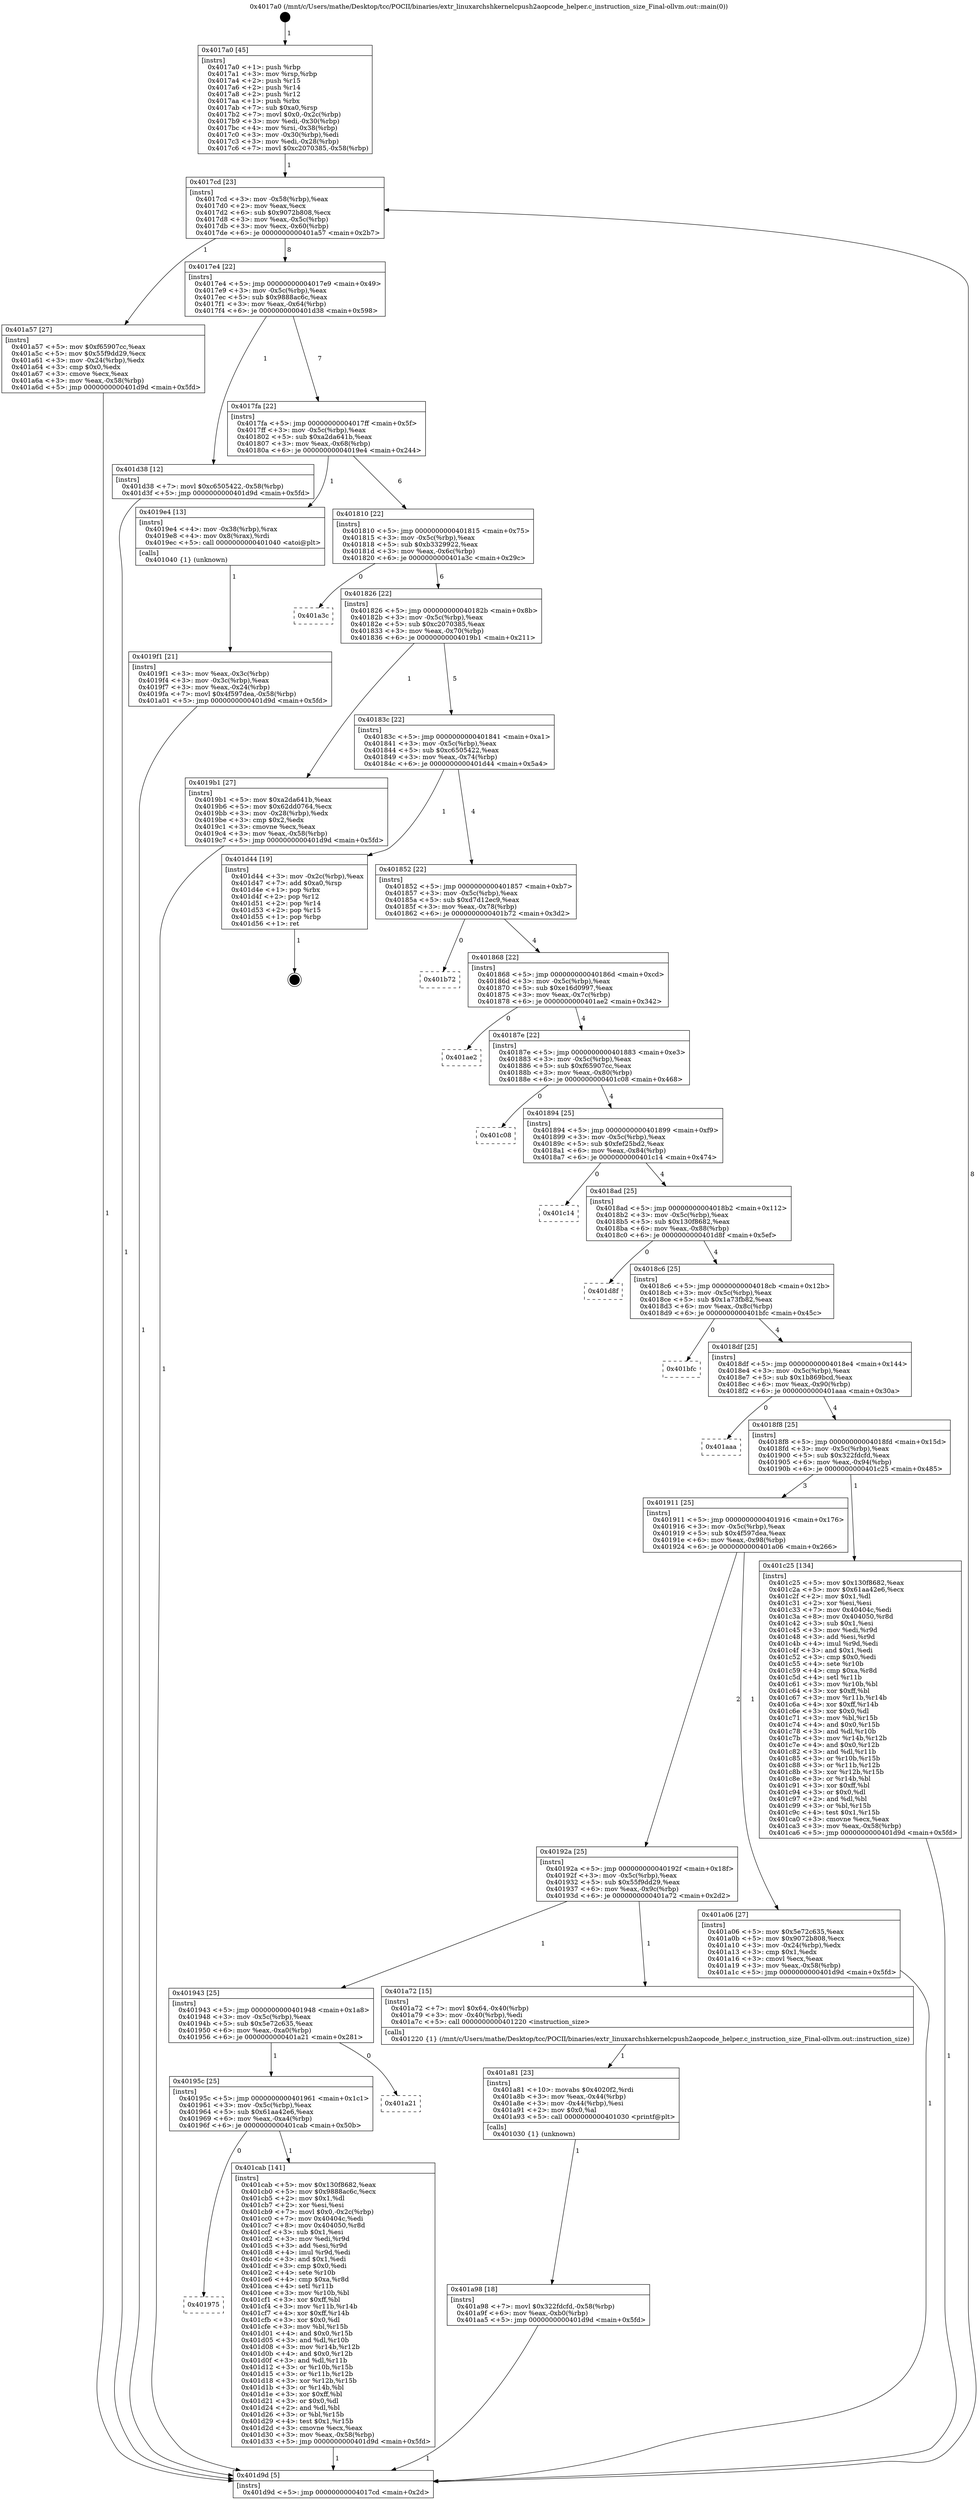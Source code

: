 digraph "0x4017a0" {
  label = "0x4017a0 (/mnt/c/Users/mathe/Desktop/tcc/POCII/binaries/extr_linuxarchshkernelcpush2aopcode_helper.c_instruction_size_Final-ollvm.out::main(0))"
  labelloc = "t"
  node[shape=record]

  Entry [label="",width=0.3,height=0.3,shape=circle,fillcolor=black,style=filled]
  "0x4017cd" [label="{
     0x4017cd [23]\l
     | [instrs]\l
     &nbsp;&nbsp;0x4017cd \<+3\>: mov -0x58(%rbp),%eax\l
     &nbsp;&nbsp;0x4017d0 \<+2\>: mov %eax,%ecx\l
     &nbsp;&nbsp;0x4017d2 \<+6\>: sub $0x9072b808,%ecx\l
     &nbsp;&nbsp;0x4017d8 \<+3\>: mov %eax,-0x5c(%rbp)\l
     &nbsp;&nbsp;0x4017db \<+3\>: mov %ecx,-0x60(%rbp)\l
     &nbsp;&nbsp;0x4017de \<+6\>: je 0000000000401a57 \<main+0x2b7\>\l
  }"]
  "0x401a57" [label="{
     0x401a57 [27]\l
     | [instrs]\l
     &nbsp;&nbsp;0x401a57 \<+5\>: mov $0xf65907cc,%eax\l
     &nbsp;&nbsp;0x401a5c \<+5\>: mov $0x55f9dd29,%ecx\l
     &nbsp;&nbsp;0x401a61 \<+3\>: mov -0x24(%rbp),%edx\l
     &nbsp;&nbsp;0x401a64 \<+3\>: cmp $0x0,%edx\l
     &nbsp;&nbsp;0x401a67 \<+3\>: cmove %ecx,%eax\l
     &nbsp;&nbsp;0x401a6a \<+3\>: mov %eax,-0x58(%rbp)\l
     &nbsp;&nbsp;0x401a6d \<+5\>: jmp 0000000000401d9d \<main+0x5fd\>\l
  }"]
  "0x4017e4" [label="{
     0x4017e4 [22]\l
     | [instrs]\l
     &nbsp;&nbsp;0x4017e4 \<+5\>: jmp 00000000004017e9 \<main+0x49\>\l
     &nbsp;&nbsp;0x4017e9 \<+3\>: mov -0x5c(%rbp),%eax\l
     &nbsp;&nbsp;0x4017ec \<+5\>: sub $0x9888ac6c,%eax\l
     &nbsp;&nbsp;0x4017f1 \<+3\>: mov %eax,-0x64(%rbp)\l
     &nbsp;&nbsp;0x4017f4 \<+6\>: je 0000000000401d38 \<main+0x598\>\l
  }"]
  Exit [label="",width=0.3,height=0.3,shape=circle,fillcolor=black,style=filled,peripheries=2]
  "0x401d38" [label="{
     0x401d38 [12]\l
     | [instrs]\l
     &nbsp;&nbsp;0x401d38 \<+7\>: movl $0xc6505422,-0x58(%rbp)\l
     &nbsp;&nbsp;0x401d3f \<+5\>: jmp 0000000000401d9d \<main+0x5fd\>\l
  }"]
  "0x4017fa" [label="{
     0x4017fa [22]\l
     | [instrs]\l
     &nbsp;&nbsp;0x4017fa \<+5\>: jmp 00000000004017ff \<main+0x5f\>\l
     &nbsp;&nbsp;0x4017ff \<+3\>: mov -0x5c(%rbp),%eax\l
     &nbsp;&nbsp;0x401802 \<+5\>: sub $0xa2da641b,%eax\l
     &nbsp;&nbsp;0x401807 \<+3\>: mov %eax,-0x68(%rbp)\l
     &nbsp;&nbsp;0x40180a \<+6\>: je 00000000004019e4 \<main+0x244\>\l
  }"]
  "0x401975" [label="{
     0x401975\l
  }", style=dashed]
  "0x4019e4" [label="{
     0x4019e4 [13]\l
     | [instrs]\l
     &nbsp;&nbsp;0x4019e4 \<+4\>: mov -0x38(%rbp),%rax\l
     &nbsp;&nbsp;0x4019e8 \<+4\>: mov 0x8(%rax),%rdi\l
     &nbsp;&nbsp;0x4019ec \<+5\>: call 0000000000401040 \<atoi@plt\>\l
     | [calls]\l
     &nbsp;&nbsp;0x401040 \{1\} (unknown)\l
  }"]
  "0x401810" [label="{
     0x401810 [22]\l
     | [instrs]\l
     &nbsp;&nbsp;0x401810 \<+5\>: jmp 0000000000401815 \<main+0x75\>\l
     &nbsp;&nbsp;0x401815 \<+3\>: mov -0x5c(%rbp),%eax\l
     &nbsp;&nbsp;0x401818 \<+5\>: sub $0xb3329922,%eax\l
     &nbsp;&nbsp;0x40181d \<+3\>: mov %eax,-0x6c(%rbp)\l
     &nbsp;&nbsp;0x401820 \<+6\>: je 0000000000401a3c \<main+0x29c\>\l
  }"]
  "0x401cab" [label="{
     0x401cab [141]\l
     | [instrs]\l
     &nbsp;&nbsp;0x401cab \<+5\>: mov $0x130f8682,%eax\l
     &nbsp;&nbsp;0x401cb0 \<+5\>: mov $0x9888ac6c,%ecx\l
     &nbsp;&nbsp;0x401cb5 \<+2\>: mov $0x1,%dl\l
     &nbsp;&nbsp;0x401cb7 \<+2\>: xor %esi,%esi\l
     &nbsp;&nbsp;0x401cb9 \<+7\>: movl $0x0,-0x2c(%rbp)\l
     &nbsp;&nbsp;0x401cc0 \<+7\>: mov 0x40404c,%edi\l
     &nbsp;&nbsp;0x401cc7 \<+8\>: mov 0x404050,%r8d\l
     &nbsp;&nbsp;0x401ccf \<+3\>: sub $0x1,%esi\l
     &nbsp;&nbsp;0x401cd2 \<+3\>: mov %edi,%r9d\l
     &nbsp;&nbsp;0x401cd5 \<+3\>: add %esi,%r9d\l
     &nbsp;&nbsp;0x401cd8 \<+4\>: imul %r9d,%edi\l
     &nbsp;&nbsp;0x401cdc \<+3\>: and $0x1,%edi\l
     &nbsp;&nbsp;0x401cdf \<+3\>: cmp $0x0,%edi\l
     &nbsp;&nbsp;0x401ce2 \<+4\>: sete %r10b\l
     &nbsp;&nbsp;0x401ce6 \<+4\>: cmp $0xa,%r8d\l
     &nbsp;&nbsp;0x401cea \<+4\>: setl %r11b\l
     &nbsp;&nbsp;0x401cee \<+3\>: mov %r10b,%bl\l
     &nbsp;&nbsp;0x401cf1 \<+3\>: xor $0xff,%bl\l
     &nbsp;&nbsp;0x401cf4 \<+3\>: mov %r11b,%r14b\l
     &nbsp;&nbsp;0x401cf7 \<+4\>: xor $0xff,%r14b\l
     &nbsp;&nbsp;0x401cfb \<+3\>: xor $0x0,%dl\l
     &nbsp;&nbsp;0x401cfe \<+3\>: mov %bl,%r15b\l
     &nbsp;&nbsp;0x401d01 \<+4\>: and $0x0,%r15b\l
     &nbsp;&nbsp;0x401d05 \<+3\>: and %dl,%r10b\l
     &nbsp;&nbsp;0x401d08 \<+3\>: mov %r14b,%r12b\l
     &nbsp;&nbsp;0x401d0b \<+4\>: and $0x0,%r12b\l
     &nbsp;&nbsp;0x401d0f \<+3\>: and %dl,%r11b\l
     &nbsp;&nbsp;0x401d12 \<+3\>: or %r10b,%r15b\l
     &nbsp;&nbsp;0x401d15 \<+3\>: or %r11b,%r12b\l
     &nbsp;&nbsp;0x401d18 \<+3\>: xor %r12b,%r15b\l
     &nbsp;&nbsp;0x401d1b \<+3\>: or %r14b,%bl\l
     &nbsp;&nbsp;0x401d1e \<+3\>: xor $0xff,%bl\l
     &nbsp;&nbsp;0x401d21 \<+3\>: or $0x0,%dl\l
     &nbsp;&nbsp;0x401d24 \<+2\>: and %dl,%bl\l
     &nbsp;&nbsp;0x401d26 \<+3\>: or %bl,%r15b\l
     &nbsp;&nbsp;0x401d29 \<+4\>: test $0x1,%r15b\l
     &nbsp;&nbsp;0x401d2d \<+3\>: cmovne %ecx,%eax\l
     &nbsp;&nbsp;0x401d30 \<+3\>: mov %eax,-0x58(%rbp)\l
     &nbsp;&nbsp;0x401d33 \<+5\>: jmp 0000000000401d9d \<main+0x5fd\>\l
  }"]
  "0x401a3c" [label="{
     0x401a3c\l
  }", style=dashed]
  "0x401826" [label="{
     0x401826 [22]\l
     | [instrs]\l
     &nbsp;&nbsp;0x401826 \<+5\>: jmp 000000000040182b \<main+0x8b\>\l
     &nbsp;&nbsp;0x40182b \<+3\>: mov -0x5c(%rbp),%eax\l
     &nbsp;&nbsp;0x40182e \<+5\>: sub $0xc2070385,%eax\l
     &nbsp;&nbsp;0x401833 \<+3\>: mov %eax,-0x70(%rbp)\l
     &nbsp;&nbsp;0x401836 \<+6\>: je 00000000004019b1 \<main+0x211\>\l
  }"]
  "0x40195c" [label="{
     0x40195c [25]\l
     | [instrs]\l
     &nbsp;&nbsp;0x40195c \<+5\>: jmp 0000000000401961 \<main+0x1c1\>\l
     &nbsp;&nbsp;0x401961 \<+3\>: mov -0x5c(%rbp),%eax\l
     &nbsp;&nbsp;0x401964 \<+5\>: sub $0x61aa42e6,%eax\l
     &nbsp;&nbsp;0x401969 \<+6\>: mov %eax,-0xa4(%rbp)\l
     &nbsp;&nbsp;0x40196f \<+6\>: je 0000000000401cab \<main+0x50b\>\l
  }"]
  "0x4019b1" [label="{
     0x4019b1 [27]\l
     | [instrs]\l
     &nbsp;&nbsp;0x4019b1 \<+5\>: mov $0xa2da641b,%eax\l
     &nbsp;&nbsp;0x4019b6 \<+5\>: mov $0x62dd0764,%ecx\l
     &nbsp;&nbsp;0x4019bb \<+3\>: mov -0x28(%rbp),%edx\l
     &nbsp;&nbsp;0x4019be \<+3\>: cmp $0x2,%edx\l
     &nbsp;&nbsp;0x4019c1 \<+3\>: cmovne %ecx,%eax\l
     &nbsp;&nbsp;0x4019c4 \<+3\>: mov %eax,-0x58(%rbp)\l
     &nbsp;&nbsp;0x4019c7 \<+5\>: jmp 0000000000401d9d \<main+0x5fd\>\l
  }"]
  "0x40183c" [label="{
     0x40183c [22]\l
     | [instrs]\l
     &nbsp;&nbsp;0x40183c \<+5\>: jmp 0000000000401841 \<main+0xa1\>\l
     &nbsp;&nbsp;0x401841 \<+3\>: mov -0x5c(%rbp),%eax\l
     &nbsp;&nbsp;0x401844 \<+5\>: sub $0xc6505422,%eax\l
     &nbsp;&nbsp;0x401849 \<+3\>: mov %eax,-0x74(%rbp)\l
     &nbsp;&nbsp;0x40184c \<+6\>: je 0000000000401d44 \<main+0x5a4\>\l
  }"]
  "0x401d9d" [label="{
     0x401d9d [5]\l
     | [instrs]\l
     &nbsp;&nbsp;0x401d9d \<+5\>: jmp 00000000004017cd \<main+0x2d\>\l
  }"]
  "0x4017a0" [label="{
     0x4017a0 [45]\l
     | [instrs]\l
     &nbsp;&nbsp;0x4017a0 \<+1\>: push %rbp\l
     &nbsp;&nbsp;0x4017a1 \<+3\>: mov %rsp,%rbp\l
     &nbsp;&nbsp;0x4017a4 \<+2\>: push %r15\l
     &nbsp;&nbsp;0x4017a6 \<+2\>: push %r14\l
     &nbsp;&nbsp;0x4017a8 \<+2\>: push %r12\l
     &nbsp;&nbsp;0x4017aa \<+1\>: push %rbx\l
     &nbsp;&nbsp;0x4017ab \<+7\>: sub $0xa0,%rsp\l
     &nbsp;&nbsp;0x4017b2 \<+7\>: movl $0x0,-0x2c(%rbp)\l
     &nbsp;&nbsp;0x4017b9 \<+3\>: mov %edi,-0x30(%rbp)\l
     &nbsp;&nbsp;0x4017bc \<+4\>: mov %rsi,-0x38(%rbp)\l
     &nbsp;&nbsp;0x4017c0 \<+3\>: mov -0x30(%rbp),%edi\l
     &nbsp;&nbsp;0x4017c3 \<+3\>: mov %edi,-0x28(%rbp)\l
     &nbsp;&nbsp;0x4017c6 \<+7\>: movl $0xc2070385,-0x58(%rbp)\l
  }"]
  "0x4019f1" [label="{
     0x4019f1 [21]\l
     | [instrs]\l
     &nbsp;&nbsp;0x4019f1 \<+3\>: mov %eax,-0x3c(%rbp)\l
     &nbsp;&nbsp;0x4019f4 \<+3\>: mov -0x3c(%rbp),%eax\l
     &nbsp;&nbsp;0x4019f7 \<+3\>: mov %eax,-0x24(%rbp)\l
     &nbsp;&nbsp;0x4019fa \<+7\>: movl $0x4f597dea,-0x58(%rbp)\l
     &nbsp;&nbsp;0x401a01 \<+5\>: jmp 0000000000401d9d \<main+0x5fd\>\l
  }"]
  "0x401a21" [label="{
     0x401a21\l
  }", style=dashed]
  "0x401d44" [label="{
     0x401d44 [19]\l
     | [instrs]\l
     &nbsp;&nbsp;0x401d44 \<+3\>: mov -0x2c(%rbp),%eax\l
     &nbsp;&nbsp;0x401d47 \<+7\>: add $0xa0,%rsp\l
     &nbsp;&nbsp;0x401d4e \<+1\>: pop %rbx\l
     &nbsp;&nbsp;0x401d4f \<+2\>: pop %r12\l
     &nbsp;&nbsp;0x401d51 \<+2\>: pop %r14\l
     &nbsp;&nbsp;0x401d53 \<+2\>: pop %r15\l
     &nbsp;&nbsp;0x401d55 \<+1\>: pop %rbp\l
     &nbsp;&nbsp;0x401d56 \<+1\>: ret\l
  }"]
  "0x401852" [label="{
     0x401852 [22]\l
     | [instrs]\l
     &nbsp;&nbsp;0x401852 \<+5\>: jmp 0000000000401857 \<main+0xb7\>\l
     &nbsp;&nbsp;0x401857 \<+3\>: mov -0x5c(%rbp),%eax\l
     &nbsp;&nbsp;0x40185a \<+5\>: sub $0xd7d12ec9,%eax\l
     &nbsp;&nbsp;0x40185f \<+3\>: mov %eax,-0x78(%rbp)\l
     &nbsp;&nbsp;0x401862 \<+6\>: je 0000000000401b72 \<main+0x3d2\>\l
  }"]
  "0x401a98" [label="{
     0x401a98 [18]\l
     | [instrs]\l
     &nbsp;&nbsp;0x401a98 \<+7\>: movl $0x322fdcfd,-0x58(%rbp)\l
     &nbsp;&nbsp;0x401a9f \<+6\>: mov %eax,-0xb0(%rbp)\l
     &nbsp;&nbsp;0x401aa5 \<+5\>: jmp 0000000000401d9d \<main+0x5fd\>\l
  }"]
  "0x401b72" [label="{
     0x401b72\l
  }", style=dashed]
  "0x401868" [label="{
     0x401868 [22]\l
     | [instrs]\l
     &nbsp;&nbsp;0x401868 \<+5\>: jmp 000000000040186d \<main+0xcd\>\l
     &nbsp;&nbsp;0x40186d \<+3\>: mov -0x5c(%rbp),%eax\l
     &nbsp;&nbsp;0x401870 \<+5\>: sub $0xe16d0997,%eax\l
     &nbsp;&nbsp;0x401875 \<+3\>: mov %eax,-0x7c(%rbp)\l
     &nbsp;&nbsp;0x401878 \<+6\>: je 0000000000401ae2 \<main+0x342\>\l
  }"]
  "0x401a81" [label="{
     0x401a81 [23]\l
     | [instrs]\l
     &nbsp;&nbsp;0x401a81 \<+10\>: movabs $0x4020f2,%rdi\l
     &nbsp;&nbsp;0x401a8b \<+3\>: mov %eax,-0x44(%rbp)\l
     &nbsp;&nbsp;0x401a8e \<+3\>: mov -0x44(%rbp),%esi\l
     &nbsp;&nbsp;0x401a91 \<+2\>: mov $0x0,%al\l
     &nbsp;&nbsp;0x401a93 \<+5\>: call 0000000000401030 \<printf@plt\>\l
     | [calls]\l
     &nbsp;&nbsp;0x401030 \{1\} (unknown)\l
  }"]
  "0x401ae2" [label="{
     0x401ae2\l
  }", style=dashed]
  "0x40187e" [label="{
     0x40187e [22]\l
     | [instrs]\l
     &nbsp;&nbsp;0x40187e \<+5\>: jmp 0000000000401883 \<main+0xe3\>\l
     &nbsp;&nbsp;0x401883 \<+3\>: mov -0x5c(%rbp),%eax\l
     &nbsp;&nbsp;0x401886 \<+5\>: sub $0xf65907cc,%eax\l
     &nbsp;&nbsp;0x40188b \<+3\>: mov %eax,-0x80(%rbp)\l
     &nbsp;&nbsp;0x40188e \<+6\>: je 0000000000401c08 \<main+0x468\>\l
  }"]
  "0x401943" [label="{
     0x401943 [25]\l
     | [instrs]\l
     &nbsp;&nbsp;0x401943 \<+5\>: jmp 0000000000401948 \<main+0x1a8\>\l
     &nbsp;&nbsp;0x401948 \<+3\>: mov -0x5c(%rbp),%eax\l
     &nbsp;&nbsp;0x40194b \<+5\>: sub $0x5e72c635,%eax\l
     &nbsp;&nbsp;0x401950 \<+6\>: mov %eax,-0xa0(%rbp)\l
     &nbsp;&nbsp;0x401956 \<+6\>: je 0000000000401a21 \<main+0x281\>\l
  }"]
  "0x401c08" [label="{
     0x401c08\l
  }", style=dashed]
  "0x401894" [label="{
     0x401894 [25]\l
     | [instrs]\l
     &nbsp;&nbsp;0x401894 \<+5\>: jmp 0000000000401899 \<main+0xf9\>\l
     &nbsp;&nbsp;0x401899 \<+3\>: mov -0x5c(%rbp),%eax\l
     &nbsp;&nbsp;0x40189c \<+5\>: sub $0xfef25bd2,%eax\l
     &nbsp;&nbsp;0x4018a1 \<+6\>: mov %eax,-0x84(%rbp)\l
     &nbsp;&nbsp;0x4018a7 \<+6\>: je 0000000000401c14 \<main+0x474\>\l
  }"]
  "0x401a72" [label="{
     0x401a72 [15]\l
     | [instrs]\l
     &nbsp;&nbsp;0x401a72 \<+7\>: movl $0x64,-0x40(%rbp)\l
     &nbsp;&nbsp;0x401a79 \<+3\>: mov -0x40(%rbp),%edi\l
     &nbsp;&nbsp;0x401a7c \<+5\>: call 0000000000401220 \<instruction_size\>\l
     | [calls]\l
     &nbsp;&nbsp;0x401220 \{1\} (/mnt/c/Users/mathe/Desktop/tcc/POCII/binaries/extr_linuxarchshkernelcpush2aopcode_helper.c_instruction_size_Final-ollvm.out::instruction_size)\l
  }"]
  "0x401c14" [label="{
     0x401c14\l
  }", style=dashed]
  "0x4018ad" [label="{
     0x4018ad [25]\l
     | [instrs]\l
     &nbsp;&nbsp;0x4018ad \<+5\>: jmp 00000000004018b2 \<main+0x112\>\l
     &nbsp;&nbsp;0x4018b2 \<+3\>: mov -0x5c(%rbp),%eax\l
     &nbsp;&nbsp;0x4018b5 \<+5\>: sub $0x130f8682,%eax\l
     &nbsp;&nbsp;0x4018ba \<+6\>: mov %eax,-0x88(%rbp)\l
     &nbsp;&nbsp;0x4018c0 \<+6\>: je 0000000000401d8f \<main+0x5ef\>\l
  }"]
  "0x40192a" [label="{
     0x40192a [25]\l
     | [instrs]\l
     &nbsp;&nbsp;0x40192a \<+5\>: jmp 000000000040192f \<main+0x18f\>\l
     &nbsp;&nbsp;0x40192f \<+3\>: mov -0x5c(%rbp),%eax\l
     &nbsp;&nbsp;0x401932 \<+5\>: sub $0x55f9dd29,%eax\l
     &nbsp;&nbsp;0x401937 \<+6\>: mov %eax,-0x9c(%rbp)\l
     &nbsp;&nbsp;0x40193d \<+6\>: je 0000000000401a72 \<main+0x2d2\>\l
  }"]
  "0x401d8f" [label="{
     0x401d8f\l
  }", style=dashed]
  "0x4018c6" [label="{
     0x4018c6 [25]\l
     | [instrs]\l
     &nbsp;&nbsp;0x4018c6 \<+5\>: jmp 00000000004018cb \<main+0x12b\>\l
     &nbsp;&nbsp;0x4018cb \<+3\>: mov -0x5c(%rbp),%eax\l
     &nbsp;&nbsp;0x4018ce \<+5\>: sub $0x1a73fb82,%eax\l
     &nbsp;&nbsp;0x4018d3 \<+6\>: mov %eax,-0x8c(%rbp)\l
     &nbsp;&nbsp;0x4018d9 \<+6\>: je 0000000000401bfc \<main+0x45c\>\l
  }"]
  "0x401a06" [label="{
     0x401a06 [27]\l
     | [instrs]\l
     &nbsp;&nbsp;0x401a06 \<+5\>: mov $0x5e72c635,%eax\l
     &nbsp;&nbsp;0x401a0b \<+5\>: mov $0x9072b808,%ecx\l
     &nbsp;&nbsp;0x401a10 \<+3\>: mov -0x24(%rbp),%edx\l
     &nbsp;&nbsp;0x401a13 \<+3\>: cmp $0x1,%edx\l
     &nbsp;&nbsp;0x401a16 \<+3\>: cmovl %ecx,%eax\l
     &nbsp;&nbsp;0x401a19 \<+3\>: mov %eax,-0x58(%rbp)\l
     &nbsp;&nbsp;0x401a1c \<+5\>: jmp 0000000000401d9d \<main+0x5fd\>\l
  }"]
  "0x401bfc" [label="{
     0x401bfc\l
  }", style=dashed]
  "0x4018df" [label="{
     0x4018df [25]\l
     | [instrs]\l
     &nbsp;&nbsp;0x4018df \<+5\>: jmp 00000000004018e4 \<main+0x144\>\l
     &nbsp;&nbsp;0x4018e4 \<+3\>: mov -0x5c(%rbp),%eax\l
     &nbsp;&nbsp;0x4018e7 \<+5\>: sub $0x1b869bcd,%eax\l
     &nbsp;&nbsp;0x4018ec \<+6\>: mov %eax,-0x90(%rbp)\l
     &nbsp;&nbsp;0x4018f2 \<+6\>: je 0000000000401aaa \<main+0x30a\>\l
  }"]
  "0x401911" [label="{
     0x401911 [25]\l
     | [instrs]\l
     &nbsp;&nbsp;0x401911 \<+5\>: jmp 0000000000401916 \<main+0x176\>\l
     &nbsp;&nbsp;0x401916 \<+3\>: mov -0x5c(%rbp),%eax\l
     &nbsp;&nbsp;0x401919 \<+5\>: sub $0x4f597dea,%eax\l
     &nbsp;&nbsp;0x40191e \<+6\>: mov %eax,-0x98(%rbp)\l
     &nbsp;&nbsp;0x401924 \<+6\>: je 0000000000401a06 \<main+0x266\>\l
  }"]
  "0x401aaa" [label="{
     0x401aaa\l
  }", style=dashed]
  "0x4018f8" [label="{
     0x4018f8 [25]\l
     | [instrs]\l
     &nbsp;&nbsp;0x4018f8 \<+5\>: jmp 00000000004018fd \<main+0x15d\>\l
     &nbsp;&nbsp;0x4018fd \<+3\>: mov -0x5c(%rbp),%eax\l
     &nbsp;&nbsp;0x401900 \<+5\>: sub $0x322fdcfd,%eax\l
     &nbsp;&nbsp;0x401905 \<+6\>: mov %eax,-0x94(%rbp)\l
     &nbsp;&nbsp;0x40190b \<+6\>: je 0000000000401c25 \<main+0x485\>\l
  }"]
  "0x401c25" [label="{
     0x401c25 [134]\l
     | [instrs]\l
     &nbsp;&nbsp;0x401c25 \<+5\>: mov $0x130f8682,%eax\l
     &nbsp;&nbsp;0x401c2a \<+5\>: mov $0x61aa42e6,%ecx\l
     &nbsp;&nbsp;0x401c2f \<+2\>: mov $0x1,%dl\l
     &nbsp;&nbsp;0x401c31 \<+2\>: xor %esi,%esi\l
     &nbsp;&nbsp;0x401c33 \<+7\>: mov 0x40404c,%edi\l
     &nbsp;&nbsp;0x401c3a \<+8\>: mov 0x404050,%r8d\l
     &nbsp;&nbsp;0x401c42 \<+3\>: sub $0x1,%esi\l
     &nbsp;&nbsp;0x401c45 \<+3\>: mov %edi,%r9d\l
     &nbsp;&nbsp;0x401c48 \<+3\>: add %esi,%r9d\l
     &nbsp;&nbsp;0x401c4b \<+4\>: imul %r9d,%edi\l
     &nbsp;&nbsp;0x401c4f \<+3\>: and $0x1,%edi\l
     &nbsp;&nbsp;0x401c52 \<+3\>: cmp $0x0,%edi\l
     &nbsp;&nbsp;0x401c55 \<+4\>: sete %r10b\l
     &nbsp;&nbsp;0x401c59 \<+4\>: cmp $0xa,%r8d\l
     &nbsp;&nbsp;0x401c5d \<+4\>: setl %r11b\l
     &nbsp;&nbsp;0x401c61 \<+3\>: mov %r10b,%bl\l
     &nbsp;&nbsp;0x401c64 \<+3\>: xor $0xff,%bl\l
     &nbsp;&nbsp;0x401c67 \<+3\>: mov %r11b,%r14b\l
     &nbsp;&nbsp;0x401c6a \<+4\>: xor $0xff,%r14b\l
     &nbsp;&nbsp;0x401c6e \<+3\>: xor $0x0,%dl\l
     &nbsp;&nbsp;0x401c71 \<+3\>: mov %bl,%r15b\l
     &nbsp;&nbsp;0x401c74 \<+4\>: and $0x0,%r15b\l
     &nbsp;&nbsp;0x401c78 \<+3\>: and %dl,%r10b\l
     &nbsp;&nbsp;0x401c7b \<+3\>: mov %r14b,%r12b\l
     &nbsp;&nbsp;0x401c7e \<+4\>: and $0x0,%r12b\l
     &nbsp;&nbsp;0x401c82 \<+3\>: and %dl,%r11b\l
     &nbsp;&nbsp;0x401c85 \<+3\>: or %r10b,%r15b\l
     &nbsp;&nbsp;0x401c88 \<+3\>: or %r11b,%r12b\l
     &nbsp;&nbsp;0x401c8b \<+3\>: xor %r12b,%r15b\l
     &nbsp;&nbsp;0x401c8e \<+3\>: or %r14b,%bl\l
     &nbsp;&nbsp;0x401c91 \<+3\>: xor $0xff,%bl\l
     &nbsp;&nbsp;0x401c94 \<+3\>: or $0x0,%dl\l
     &nbsp;&nbsp;0x401c97 \<+2\>: and %dl,%bl\l
     &nbsp;&nbsp;0x401c99 \<+3\>: or %bl,%r15b\l
     &nbsp;&nbsp;0x401c9c \<+4\>: test $0x1,%r15b\l
     &nbsp;&nbsp;0x401ca0 \<+3\>: cmovne %ecx,%eax\l
     &nbsp;&nbsp;0x401ca3 \<+3\>: mov %eax,-0x58(%rbp)\l
     &nbsp;&nbsp;0x401ca6 \<+5\>: jmp 0000000000401d9d \<main+0x5fd\>\l
  }"]
  Entry -> "0x4017a0" [label=" 1"]
  "0x4017cd" -> "0x401a57" [label=" 1"]
  "0x4017cd" -> "0x4017e4" [label=" 8"]
  "0x401d44" -> Exit [label=" 1"]
  "0x4017e4" -> "0x401d38" [label=" 1"]
  "0x4017e4" -> "0x4017fa" [label=" 7"]
  "0x401d38" -> "0x401d9d" [label=" 1"]
  "0x4017fa" -> "0x4019e4" [label=" 1"]
  "0x4017fa" -> "0x401810" [label=" 6"]
  "0x401cab" -> "0x401d9d" [label=" 1"]
  "0x401810" -> "0x401a3c" [label=" 0"]
  "0x401810" -> "0x401826" [label=" 6"]
  "0x40195c" -> "0x401975" [label=" 0"]
  "0x401826" -> "0x4019b1" [label=" 1"]
  "0x401826" -> "0x40183c" [label=" 5"]
  "0x4019b1" -> "0x401d9d" [label=" 1"]
  "0x4017a0" -> "0x4017cd" [label=" 1"]
  "0x401d9d" -> "0x4017cd" [label=" 8"]
  "0x4019e4" -> "0x4019f1" [label=" 1"]
  "0x4019f1" -> "0x401d9d" [label=" 1"]
  "0x40195c" -> "0x401cab" [label=" 1"]
  "0x40183c" -> "0x401d44" [label=" 1"]
  "0x40183c" -> "0x401852" [label=" 4"]
  "0x401943" -> "0x40195c" [label=" 1"]
  "0x401852" -> "0x401b72" [label=" 0"]
  "0x401852" -> "0x401868" [label=" 4"]
  "0x401943" -> "0x401a21" [label=" 0"]
  "0x401868" -> "0x401ae2" [label=" 0"]
  "0x401868" -> "0x40187e" [label=" 4"]
  "0x401c25" -> "0x401d9d" [label=" 1"]
  "0x40187e" -> "0x401c08" [label=" 0"]
  "0x40187e" -> "0x401894" [label=" 4"]
  "0x401a98" -> "0x401d9d" [label=" 1"]
  "0x401894" -> "0x401c14" [label=" 0"]
  "0x401894" -> "0x4018ad" [label=" 4"]
  "0x401a81" -> "0x401a98" [label=" 1"]
  "0x4018ad" -> "0x401d8f" [label=" 0"]
  "0x4018ad" -> "0x4018c6" [label=" 4"]
  "0x40192a" -> "0x401943" [label=" 1"]
  "0x4018c6" -> "0x401bfc" [label=" 0"]
  "0x4018c6" -> "0x4018df" [label=" 4"]
  "0x40192a" -> "0x401a72" [label=" 1"]
  "0x4018df" -> "0x401aaa" [label=" 0"]
  "0x4018df" -> "0x4018f8" [label=" 4"]
  "0x401a57" -> "0x401d9d" [label=" 1"]
  "0x4018f8" -> "0x401c25" [label=" 1"]
  "0x4018f8" -> "0x401911" [label=" 3"]
  "0x401a72" -> "0x401a81" [label=" 1"]
  "0x401911" -> "0x401a06" [label=" 1"]
  "0x401911" -> "0x40192a" [label=" 2"]
  "0x401a06" -> "0x401d9d" [label=" 1"]
}
